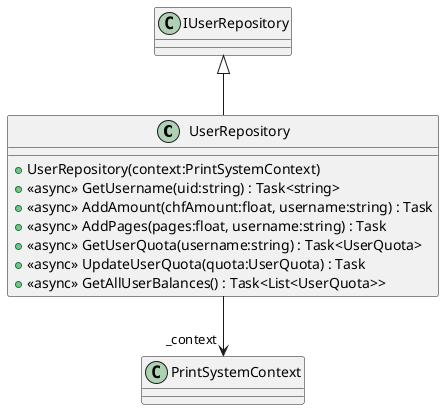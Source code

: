 @startuml
class UserRepository {
    + UserRepository(context:PrintSystemContext)
    + <<async>> GetUsername(uid:string) : Task<string>
    + <<async>> AddAmount(chfAmount:float, username:string) : Task
    + <<async>> AddPages(pages:float, username:string) : Task
    + <<async>> GetUserQuota(username:string) : Task<UserQuota>
    + <<async>> UpdateUserQuota(quota:UserQuota) : Task
    + <<async>> GetAllUserBalances() : Task<List<UserQuota>>
}
IUserRepository <|-- UserRepository
UserRepository --> "_context" PrintSystemContext
@enduml
